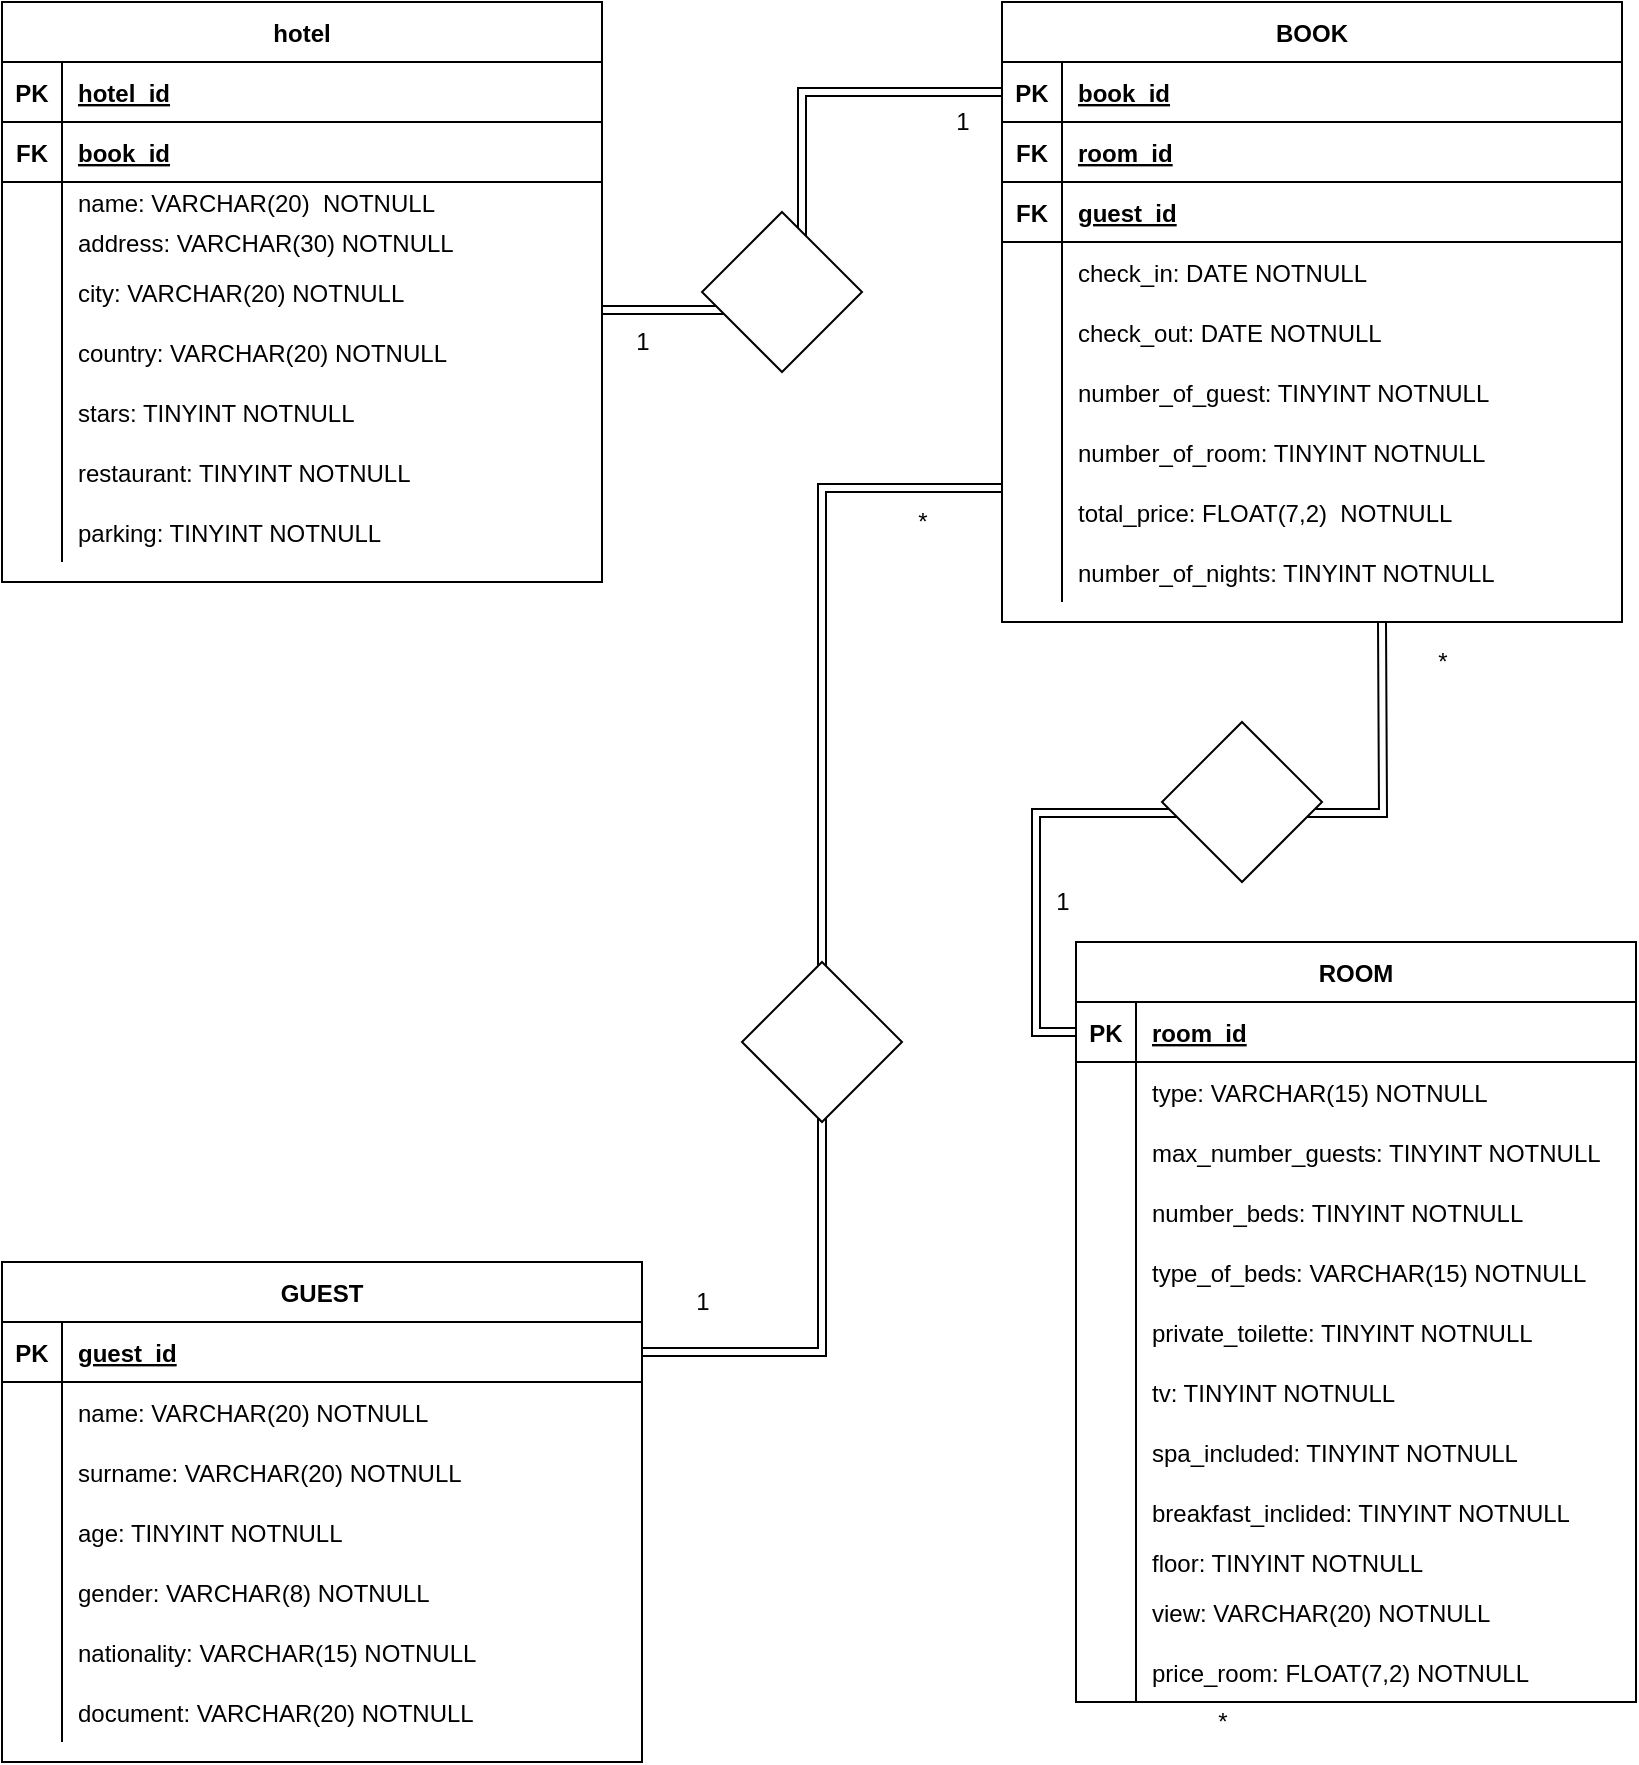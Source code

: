 <mxfile version="13.7.9" type="device"><diagram id="77kYPf1-dh3vHaGzt3vA" name="Page-1"><mxGraphModel dx="1422" dy="762" grid="1" gridSize="10" guides="1" tooltips="1" connect="1" arrows="1" fold="1" page="1" pageScale="1" pageWidth="827" pageHeight="1169" math="0" shadow="0"><root><mxCell id="0"/><mxCell id="1" parent="0"/><mxCell id="IR0iTB-kBjnXavkZwvje-1" value="hotel" style="shape=table;startSize=30;container=1;collapsible=1;childLayout=tableLayout;fixedRows=1;rowLines=0;fontStyle=1;align=center;resizeLast=1;" vertex="1" parent="1"><mxGeometry x="10" y="10" width="300" height="290" as="geometry"/></mxCell><mxCell id="IR0iTB-kBjnXavkZwvje-2" value="" style="shape=partialRectangle;collapsible=0;dropTarget=0;pointerEvents=0;fillColor=none;top=0;left=0;bottom=1;right=0;points=[[0,0.5],[1,0.5]];portConstraint=eastwest;" vertex="1" parent="IR0iTB-kBjnXavkZwvje-1"><mxGeometry y="30" width="300" height="30" as="geometry"/></mxCell><mxCell id="IR0iTB-kBjnXavkZwvje-3" value="PK" style="shape=partialRectangle;connectable=0;fillColor=none;top=0;left=0;bottom=0;right=0;fontStyle=1;overflow=hidden;" vertex="1" parent="IR0iTB-kBjnXavkZwvje-2"><mxGeometry width="30" height="30" as="geometry"/></mxCell><mxCell id="IR0iTB-kBjnXavkZwvje-4" value="hotel_id" style="shape=partialRectangle;connectable=0;fillColor=none;top=0;left=0;bottom=0;right=0;align=left;spacingLeft=6;fontStyle=5;overflow=hidden;" vertex="1" parent="IR0iTB-kBjnXavkZwvje-2"><mxGeometry x="30" width="270" height="30" as="geometry"/></mxCell><mxCell id="IR0iTB-kBjnXavkZwvje-197" value="" style="shape=partialRectangle;collapsible=0;dropTarget=0;pointerEvents=0;fillColor=none;top=0;left=0;bottom=1;right=0;points=[[0,0.5],[1,0.5]];portConstraint=eastwest;" vertex="1" parent="IR0iTB-kBjnXavkZwvje-1"><mxGeometry y="60" width="300" height="30" as="geometry"/></mxCell><mxCell id="IR0iTB-kBjnXavkZwvje-198" value="FK" style="shape=partialRectangle;connectable=0;fillColor=none;top=0;left=0;bottom=0;right=0;fontStyle=1;overflow=hidden;" vertex="1" parent="IR0iTB-kBjnXavkZwvje-197"><mxGeometry width="30" height="30" as="geometry"/></mxCell><mxCell id="IR0iTB-kBjnXavkZwvje-199" value="book_id" style="shape=partialRectangle;connectable=0;fillColor=none;top=0;left=0;bottom=0;right=0;align=left;spacingLeft=6;fontStyle=5;overflow=hidden;" vertex="1" parent="IR0iTB-kBjnXavkZwvje-197"><mxGeometry x="30" width="270" height="30" as="geometry"/></mxCell><mxCell id="IR0iTB-kBjnXavkZwvje-5" value="" style="shape=partialRectangle;collapsible=0;dropTarget=0;pointerEvents=0;fillColor=none;top=0;left=0;bottom=0;right=0;points=[[0,0.5],[1,0.5]];portConstraint=eastwest;" vertex="1" parent="IR0iTB-kBjnXavkZwvje-1"><mxGeometry y="90" width="300" height="20" as="geometry"/></mxCell><mxCell id="IR0iTB-kBjnXavkZwvje-6" value="" style="shape=partialRectangle;connectable=0;fillColor=none;top=0;left=0;bottom=0;right=0;editable=1;overflow=hidden;" vertex="1" parent="IR0iTB-kBjnXavkZwvje-5"><mxGeometry width="30" height="20" as="geometry"/></mxCell><mxCell id="IR0iTB-kBjnXavkZwvje-7" value="name: VARCHAR(20)  NOTNULL" style="shape=partialRectangle;connectable=0;fillColor=none;top=0;left=0;bottom=0;right=0;align=left;spacingLeft=6;overflow=hidden;" vertex="1" parent="IR0iTB-kBjnXavkZwvje-5"><mxGeometry x="30" width="270" height="20" as="geometry"/></mxCell><mxCell id="IR0iTB-kBjnXavkZwvje-8" value="" style="shape=partialRectangle;collapsible=0;dropTarget=0;pointerEvents=0;fillColor=none;top=0;left=0;bottom=0;right=0;points=[[0,0.5],[1,0.5]];portConstraint=eastwest;" vertex="1" parent="IR0iTB-kBjnXavkZwvje-1"><mxGeometry y="110" width="300" height="20" as="geometry"/></mxCell><mxCell id="IR0iTB-kBjnXavkZwvje-9" value="" style="shape=partialRectangle;connectable=0;fillColor=none;top=0;left=0;bottom=0;right=0;editable=1;overflow=hidden;" vertex="1" parent="IR0iTB-kBjnXavkZwvje-8"><mxGeometry width="30" height="20" as="geometry"/></mxCell><mxCell id="IR0iTB-kBjnXavkZwvje-10" value="address: VARCHAR(30) NOTNULL" style="shape=partialRectangle;connectable=0;fillColor=none;top=0;left=0;bottom=0;right=0;align=left;spacingLeft=6;overflow=hidden;" vertex="1" parent="IR0iTB-kBjnXavkZwvje-8"><mxGeometry x="30" width="270" height="20" as="geometry"/></mxCell><mxCell id="IR0iTB-kBjnXavkZwvje-11" value="" style="shape=partialRectangle;collapsible=0;dropTarget=0;pointerEvents=0;fillColor=none;top=0;left=0;bottom=0;right=0;points=[[0,0.5],[1,0.5]];portConstraint=eastwest;" vertex="1" parent="IR0iTB-kBjnXavkZwvje-1"><mxGeometry y="130" width="300" height="30" as="geometry"/></mxCell><mxCell id="IR0iTB-kBjnXavkZwvje-12" value="" style="shape=partialRectangle;connectable=0;fillColor=none;top=0;left=0;bottom=0;right=0;editable=1;overflow=hidden;" vertex="1" parent="IR0iTB-kBjnXavkZwvje-11"><mxGeometry width="30" height="30" as="geometry"/></mxCell><mxCell id="IR0iTB-kBjnXavkZwvje-13" value="city: VARCHAR(20) NOTNULL" style="shape=partialRectangle;connectable=0;fillColor=none;top=0;left=0;bottom=0;right=0;align=left;spacingLeft=6;overflow=hidden;" vertex="1" parent="IR0iTB-kBjnXavkZwvje-11"><mxGeometry x="30" width="270" height="30" as="geometry"/></mxCell><mxCell id="IR0iTB-kBjnXavkZwvje-14" value="" style="shape=partialRectangle;collapsible=0;dropTarget=0;pointerEvents=0;fillColor=none;top=0;left=0;bottom=0;right=0;points=[[0,0.5],[1,0.5]];portConstraint=eastwest;" vertex="1" parent="IR0iTB-kBjnXavkZwvje-1"><mxGeometry y="160" width="300" height="30" as="geometry"/></mxCell><mxCell id="IR0iTB-kBjnXavkZwvje-15" value="" style="shape=partialRectangle;connectable=0;fillColor=none;top=0;left=0;bottom=0;right=0;editable=1;overflow=hidden;" vertex="1" parent="IR0iTB-kBjnXavkZwvje-14"><mxGeometry width="30" height="30" as="geometry"/></mxCell><mxCell id="IR0iTB-kBjnXavkZwvje-16" value="country: VARCHAR(20) NOTNULL" style="shape=partialRectangle;connectable=0;fillColor=none;top=0;left=0;bottom=0;right=0;align=left;spacingLeft=6;overflow=hidden;" vertex="1" parent="IR0iTB-kBjnXavkZwvje-14"><mxGeometry x="30" width="270" height="30" as="geometry"/></mxCell><mxCell id="IR0iTB-kBjnXavkZwvje-20" value="" style="shape=partialRectangle;collapsible=0;dropTarget=0;pointerEvents=0;fillColor=none;top=0;left=0;bottom=0;right=0;points=[[0,0.5],[1,0.5]];portConstraint=eastwest;" vertex="1" parent="IR0iTB-kBjnXavkZwvje-1"><mxGeometry y="190" width="300" height="30" as="geometry"/></mxCell><mxCell id="IR0iTB-kBjnXavkZwvje-21" value="" style="shape=partialRectangle;connectable=0;fillColor=none;top=0;left=0;bottom=0;right=0;editable=1;overflow=hidden;" vertex="1" parent="IR0iTB-kBjnXavkZwvje-20"><mxGeometry width="30" height="30" as="geometry"/></mxCell><mxCell id="IR0iTB-kBjnXavkZwvje-22" value="stars: TINYINT NOTNULL" style="shape=partialRectangle;connectable=0;fillColor=none;top=0;left=0;bottom=0;right=0;align=left;spacingLeft=6;overflow=hidden;" vertex="1" parent="IR0iTB-kBjnXavkZwvje-20"><mxGeometry x="30" width="270" height="30" as="geometry"/></mxCell><mxCell id="IR0iTB-kBjnXavkZwvje-101" value="" style="shape=partialRectangle;collapsible=0;dropTarget=0;pointerEvents=0;fillColor=none;top=0;left=0;bottom=0;right=0;points=[[0,0.5],[1,0.5]];portConstraint=eastwest;" vertex="1" parent="IR0iTB-kBjnXavkZwvje-1"><mxGeometry y="220" width="300" height="30" as="geometry"/></mxCell><mxCell id="IR0iTB-kBjnXavkZwvje-102" value="" style="shape=partialRectangle;connectable=0;fillColor=none;top=0;left=0;bottom=0;right=0;editable=1;overflow=hidden;" vertex="1" parent="IR0iTB-kBjnXavkZwvje-101"><mxGeometry width="30" height="30" as="geometry"/></mxCell><mxCell id="IR0iTB-kBjnXavkZwvje-103" value="restaurant: TINYINT NOTNULL" style="shape=partialRectangle;connectable=0;fillColor=none;top=0;left=0;bottom=0;right=0;align=left;spacingLeft=6;overflow=hidden;" vertex="1" parent="IR0iTB-kBjnXavkZwvje-101"><mxGeometry x="30" width="270" height="30" as="geometry"/></mxCell><mxCell id="IR0iTB-kBjnXavkZwvje-104" value="" style="shape=partialRectangle;collapsible=0;dropTarget=0;pointerEvents=0;fillColor=none;top=0;left=0;bottom=0;right=0;points=[[0,0.5],[1,0.5]];portConstraint=eastwest;" vertex="1" parent="IR0iTB-kBjnXavkZwvje-1"><mxGeometry y="250" width="300" height="30" as="geometry"/></mxCell><mxCell id="IR0iTB-kBjnXavkZwvje-105" value="" style="shape=partialRectangle;connectable=0;fillColor=none;top=0;left=0;bottom=0;right=0;editable=1;overflow=hidden;" vertex="1" parent="IR0iTB-kBjnXavkZwvje-104"><mxGeometry width="30" height="30" as="geometry"/></mxCell><mxCell id="IR0iTB-kBjnXavkZwvje-106" value="parking: TINYINT NOTNULL" style="shape=partialRectangle;connectable=0;fillColor=none;top=0;left=0;bottom=0;right=0;align=left;spacingLeft=6;overflow=hidden;" vertex="1" parent="IR0iTB-kBjnXavkZwvje-104"><mxGeometry x="30" width="270" height="30" as="geometry"/></mxCell><mxCell id="IR0iTB-kBjnXavkZwvje-23" value="BOOK" style="shape=table;startSize=30;container=1;collapsible=1;childLayout=tableLayout;fixedRows=1;rowLines=0;fontStyle=1;align=center;resizeLast=1;" vertex="1" parent="1"><mxGeometry x="510" y="10" width="310" height="310" as="geometry"/></mxCell><mxCell id="IR0iTB-kBjnXavkZwvje-24" value="" style="shape=partialRectangle;collapsible=0;dropTarget=0;pointerEvents=0;fillColor=none;top=0;left=0;bottom=1;right=0;points=[[0,0.5],[1,0.5]];portConstraint=eastwest;" vertex="1" parent="IR0iTB-kBjnXavkZwvje-23"><mxGeometry y="30" width="310" height="30" as="geometry"/></mxCell><mxCell id="IR0iTB-kBjnXavkZwvje-25" value="PK" style="shape=partialRectangle;connectable=0;fillColor=none;top=0;left=0;bottom=0;right=0;fontStyle=1;overflow=hidden;" vertex="1" parent="IR0iTB-kBjnXavkZwvje-24"><mxGeometry width="30" height="30" as="geometry"/></mxCell><mxCell id="IR0iTB-kBjnXavkZwvje-26" value="book_id" style="shape=partialRectangle;connectable=0;fillColor=none;top=0;left=0;bottom=0;right=0;align=left;spacingLeft=6;fontStyle=5;overflow=hidden;" vertex="1" parent="IR0iTB-kBjnXavkZwvje-24"><mxGeometry x="30" width="280" height="30" as="geometry"/></mxCell><mxCell id="IR0iTB-kBjnXavkZwvje-206" value="" style="shape=partialRectangle;collapsible=0;dropTarget=0;pointerEvents=0;fillColor=none;top=0;left=0;bottom=1;right=0;points=[[0,0.5],[1,0.5]];portConstraint=eastwest;" vertex="1" parent="IR0iTB-kBjnXavkZwvje-23"><mxGeometry y="60" width="310" height="30" as="geometry"/></mxCell><mxCell id="IR0iTB-kBjnXavkZwvje-207" value="FK" style="shape=partialRectangle;connectable=0;fillColor=none;top=0;left=0;bottom=0;right=0;fontStyle=1;overflow=hidden;" vertex="1" parent="IR0iTB-kBjnXavkZwvje-206"><mxGeometry width="30" height="30" as="geometry"/></mxCell><mxCell id="IR0iTB-kBjnXavkZwvje-208" value="room_id" style="shape=partialRectangle;connectable=0;fillColor=none;top=0;left=0;bottom=0;right=0;align=left;spacingLeft=6;fontStyle=5;overflow=hidden;" vertex="1" parent="IR0iTB-kBjnXavkZwvje-206"><mxGeometry x="30" width="280" height="30" as="geometry"/></mxCell><mxCell id="IR0iTB-kBjnXavkZwvje-215" value="" style="shape=partialRectangle;collapsible=0;dropTarget=0;pointerEvents=0;fillColor=none;top=0;left=0;bottom=1;right=0;points=[[0,0.5],[1,0.5]];portConstraint=eastwest;" vertex="1" parent="IR0iTB-kBjnXavkZwvje-23"><mxGeometry y="90" width="310" height="30" as="geometry"/></mxCell><mxCell id="IR0iTB-kBjnXavkZwvje-216" value="FK" style="shape=partialRectangle;connectable=0;fillColor=none;top=0;left=0;bottom=0;right=0;fontStyle=1;overflow=hidden;" vertex="1" parent="IR0iTB-kBjnXavkZwvje-215"><mxGeometry width="30" height="30" as="geometry"/></mxCell><mxCell id="IR0iTB-kBjnXavkZwvje-217" value="guest_id" style="shape=partialRectangle;connectable=0;fillColor=none;top=0;left=0;bottom=0;right=0;align=left;spacingLeft=6;fontStyle=5;overflow=hidden;" vertex="1" parent="IR0iTB-kBjnXavkZwvje-215"><mxGeometry x="30" width="280" height="30" as="geometry"/></mxCell><mxCell id="IR0iTB-kBjnXavkZwvje-27" value="" style="shape=partialRectangle;collapsible=0;dropTarget=0;pointerEvents=0;fillColor=none;top=0;left=0;bottom=0;right=0;points=[[0,0.5],[1,0.5]];portConstraint=eastwest;" vertex="1" parent="IR0iTB-kBjnXavkZwvje-23"><mxGeometry y="120" width="310" height="30" as="geometry"/></mxCell><mxCell id="IR0iTB-kBjnXavkZwvje-28" value="" style="shape=partialRectangle;connectable=0;fillColor=none;top=0;left=0;bottom=0;right=0;editable=1;overflow=hidden;" vertex="1" parent="IR0iTB-kBjnXavkZwvje-27"><mxGeometry width="30" height="30" as="geometry"/></mxCell><mxCell id="IR0iTB-kBjnXavkZwvje-29" value="check_in: DATE NOTNULL" style="shape=partialRectangle;connectable=0;fillColor=none;top=0;left=0;bottom=0;right=0;align=left;spacingLeft=6;overflow=hidden;" vertex="1" parent="IR0iTB-kBjnXavkZwvje-27"><mxGeometry x="30" width="280" height="30" as="geometry"/></mxCell><mxCell id="IR0iTB-kBjnXavkZwvje-30" value="" style="shape=partialRectangle;collapsible=0;dropTarget=0;pointerEvents=0;fillColor=none;top=0;left=0;bottom=0;right=0;points=[[0,0.5],[1,0.5]];portConstraint=eastwest;" vertex="1" parent="IR0iTB-kBjnXavkZwvje-23"><mxGeometry y="150" width="310" height="30" as="geometry"/></mxCell><mxCell id="IR0iTB-kBjnXavkZwvje-31" value="" style="shape=partialRectangle;connectable=0;fillColor=none;top=0;left=0;bottom=0;right=0;editable=1;overflow=hidden;" vertex="1" parent="IR0iTB-kBjnXavkZwvje-30"><mxGeometry width="30" height="30" as="geometry"/></mxCell><mxCell id="IR0iTB-kBjnXavkZwvje-32" value="check_out: DATE NOTNULL" style="shape=partialRectangle;connectable=0;fillColor=none;top=0;left=0;bottom=0;right=0;align=left;spacingLeft=6;overflow=hidden;" vertex="1" parent="IR0iTB-kBjnXavkZwvje-30"><mxGeometry x="30" width="280" height="30" as="geometry"/></mxCell><mxCell id="IR0iTB-kBjnXavkZwvje-33" value="" style="shape=partialRectangle;collapsible=0;dropTarget=0;pointerEvents=0;fillColor=none;top=0;left=0;bottom=0;right=0;points=[[0,0.5],[1,0.5]];portConstraint=eastwest;" vertex="1" parent="IR0iTB-kBjnXavkZwvje-23"><mxGeometry y="180" width="310" height="30" as="geometry"/></mxCell><mxCell id="IR0iTB-kBjnXavkZwvje-34" value="" style="shape=partialRectangle;connectable=0;fillColor=none;top=0;left=0;bottom=0;right=0;editable=1;overflow=hidden;" vertex="1" parent="IR0iTB-kBjnXavkZwvje-33"><mxGeometry width="30" height="30" as="geometry"/></mxCell><mxCell id="IR0iTB-kBjnXavkZwvje-35" value="number_of_guest: TINYINT NOTNULL" style="shape=partialRectangle;connectable=0;fillColor=none;top=0;left=0;bottom=0;right=0;align=left;spacingLeft=6;overflow=hidden;" vertex="1" parent="IR0iTB-kBjnXavkZwvje-33"><mxGeometry x="30" width="280" height="30" as="geometry"/></mxCell><mxCell id="IR0iTB-kBjnXavkZwvje-58" value="" style="shape=partialRectangle;collapsible=0;dropTarget=0;pointerEvents=0;fillColor=none;top=0;left=0;bottom=0;right=0;points=[[0,0.5],[1,0.5]];portConstraint=eastwest;" vertex="1" parent="IR0iTB-kBjnXavkZwvje-23"><mxGeometry y="210" width="310" height="30" as="geometry"/></mxCell><mxCell id="IR0iTB-kBjnXavkZwvje-59" value="" style="shape=partialRectangle;connectable=0;fillColor=none;top=0;left=0;bottom=0;right=0;editable=1;overflow=hidden;" vertex="1" parent="IR0iTB-kBjnXavkZwvje-58"><mxGeometry width="30" height="30" as="geometry"/></mxCell><mxCell id="IR0iTB-kBjnXavkZwvje-60" value="number_of_room: TINYINT NOTNULL" style="shape=partialRectangle;connectable=0;fillColor=none;top=0;left=0;bottom=0;right=0;align=left;spacingLeft=6;overflow=hidden;" vertex="1" parent="IR0iTB-kBjnXavkZwvje-58"><mxGeometry x="30" width="280" height="30" as="geometry"/></mxCell><mxCell id="IR0iTB-kBjnXavkZwvje-61" value="" style="shape=partialRectangle;collapsible=0;dropTarget=0;pointerEvents=0;fillColor=none;top=0;left=0;bottom=0;right=0;points=[[0,0.5],[1,0.5]];portConstraint=eastwest;" vertex="1" parent="IR0iTB-kBjnXavkZwvje-23"><mxGeometry y="240" width="310" height="30" as="geometry"/></mxCell><mxCell id="IR0iTB-kBjnXavkZwvje-62" value="" style="shape=partialRectangle;connectable=0;fillColor=none;top=0;left=0;bottom=0;right=0;editable=1;overflow=hidden;" vertex="1" parent="IR0iTB-kBjnXavkZwvje-61"><mxGeometry width="30" height="30" as="geometry"/></mxCell><mxCell id="IR0iTB-kBjnXavkZwvje-63" value="total_price: FLOAT(7,2)  NOTNULL" style="shape=partialRectangle;connectable=0;fillColor=none;top=0;left=0;bottom=0;right=0;align=left;spacingLeft=6;overflow=hidden;" vertex="1" parent="IR0iTB-kBjnXavkZwvje-61"><mxGeometry x="30" width="280" height="30" as="geometry"/></mxCell><mxCell id="IR0iTB-kBjnXavkZwvje-64" value="" style="shape=partialRectangle;collapsible=0;dropTarget=0;pointerEvents=0;fillColor=none;top=0;left=0;bottom=0;right=0;points=[[0,0.5],[1,0.5]];portConstraint=eastwest;" vertex="1" parent="IR0iTB-kBjnXavkZwvje-23"><mxGeometry y="270" width="310" height="30" as="geometry"/></mxCell><mxCell id="IR0iTB-kBjnXavkZwvje-65" value="" style="shape=partialRectangle;connectable=0;fillColor=none;top=0;left=0;bottom=0;right=0;editable=1;overflow=hidden;" vertex="1" parent="IR0iTB-kBjnXavkZwvje-64"><mxGeometry width="30" height="30" as="geometry"/></mxCell><mxCell id="IR0iTB-kBjnXavkZwvje-66" value="number_of_nights: TINYINT NOTNULL" style="shape=partialRectangle;connectable=0;fillColor=none;top=0;left=0;bottom=0;right=0;align=left;spacingLeft=6;overflow=hidden;" vertex="1" parent="IR0iTB-kBjnXavkZwvje-64"><mxGeometry x="30" width="280" height="30" as="geometry"/></mxCell><mxCell id="IR0iTB-kBjnXavkZwvje-214" value="*" style="text;html=1;align=center;verticalAlign=middle;resizable=0;points=[];autosize=1;" vertex="1" parent="1"><mxGeometry x="610" y="860" width="20" height="20" as="geometry"/></mxCell><mxCell id="IR0iTB-kBjnXavkZwvje-67" value="ROOM" style="shape=table;startSize=30;container=1;collapsible=1;childLayout=tableLayout;fixedRows=1;rowLines=0;fontStyle=1;align=center;resizeLast=1;" vertex="1" parent="1"><mxGeometry x="547" y="480" width="280" height="380" as="geometry"/></mxCell><mxCell id="IR0iTB-kBjnXavkZwvje-68" value="" style="shape=partialRectangle;collapsible=0;dropTarget=0;pointerEvents=0;fillColor=none;top=0;left=0;bottom=1;right=0;points=[[0,0.5],[1,0.5]];portConstraint=eastwest;" vertex="1" parent="IR0iTB-kBjnXavkZwvje-67"><mxGeometry y="30" width="280" height="30" as="geometry"/></mxCell><mxCell id="IR0iTB-kBjnXavkZwvje-69" value="PK" style="shape=partialRectangle;connectable=0;fillColor=none;top=0;left=0;bottom=0;right=0;fontStyle=1;overflow=hidden;" vertex="1" parent="IR0iTB-kBjnXavkZwvje-68"><mxGeometry width="30" height="30" as="geometry"/></mxCell><mxCell id="IR0iTB-kBjnXavkZwvje-70" value="room_id" style="shape=partialRectangle;connectable=0;fillColor=none;top=0;left=0;bottom=0;right=0;align=left;spacingLeft=6;fontStyle=5;overflow=hidden;" vertex="1" parent="IR0iTB-kBjnXavkZwvje-68"><mxGeometry x="30" width="250" height="30" as="geometry"/></mxCell><mxCell id="IR0iTB-kBjnXavkZwvje-71" value="" style="shape=partialRectangle;collapsible=0;dropTarget=0;pointerEvents=0;fillColor=none;top=0;left=0;bottom=0;right=0;points=[[0,0.5],[1,0.5]];portConstraint=eastwest;" vertex="1" parent="IR0iTB-kBjnXavkZwvje-67"><mxGeometry y="60" width="280" height="30" as="geometry"/></mxCell><mxCell id="IR0iTB-kBjnXavkZwvje-72" value="" style="shape=partialRectangle;connectable=0;fillColor=none;top=0;left=0;bottom=0;right=0;editable=1;overflow=hidden;" vertex="1" parent="IR0iTB-kBjnXavkZwvje-71"><mxGeometry width="30" height="30" as="geometry"/></mxCell><mxCell id="IR0iTB-kBjnXavkZwvje-73" value="type: VARCHAR(15) NOTNULL" style="shape=partialRectangle;connectable=0;fillColor=none;top=0;left=0;bottom=0;right=0;align=left;spacingLeft=6;overflow=hidden;" vertex="1" parent="IR0iTB-kBjnXavkZwvje-71"><mxGeometry x="30" width="250" height="30" as="geometry"/></mxCell><mxCell id="IR0iTB-kBjnXavkZwvje-74" value="" style="shape=partialRectangle;collapsible=0;dropTarget=0;pointerEvents=0;fillColor=none;top=0;left=0;bottom=0;right=0;points=[[0,0.5],[1,0.5]];portConstraint=eastwest;" vertex="1" parent="IR0iTB-kBjnXavkZwvje-67"><mxGeometry y="90" width="280" height="30" as="geometry"/></mxCell><mxCell id="IR0iTB-kBjnXavkZwvje-75" value="" style="shape=partialRectangle;connectable=0;fillColor=none;top=0;left=0;bottom=0;right=0;editable=1;overflow=hidden;" vertex="1" parent="IR0iTB-kBjnXavkZwvje-74"><mxGeometry width="30" height="30" as="geometry"/></mxCell><mxCell id="IR0iTB-kBjnXavkZwvje-76" value="max_number_guests: TINYINT NOTNULL" style="shape=partialRectangle;connectable=0;fillColor=none;top=0;left=0;bottom=0;right=0;align=left;spacingLeft=6;overflow=hidden;" vertex="1" parent="IR0iTB-kBjnXavkZwvje-74"><mxGeometry x="30" width="250" height="30" as="geometry"/></mxCell><mxCell id="IR0iTB-kBjnXavkZwvje-77" value="" style="shape=partialRectangle;collapsible=0;dropTarget=0;pointerEvents=0;fillColor=none;top=0;left=0;bottom=0;right=0;points=[[0,0.5],[1,0.5]];portConstraint=eastwest;" vertex="1" parent="IR0iTB-kBjnXavkZwvje-67"><mxGeometry y="120" width="280" height="30" as="geometry"/></mxCell><mxCell id="IR0iTB-kBjnXavkZwvje-78" value="" style="shape=partialRectangle;connectable=0;fillColor=none;top=0;left=0;bottom=0;right=0;editable=1;overflow=hidden;" vertex="1" parent="IR0iTB-kBjnXavkZwvje-77"><mxGeometry width="30" height="30" as="geometry"/></mxCell><mxCell id="IR0iTB-kBjnXavkZwvje-79" value="number_beds: TINYINT NOTNULL" style="shape=partialRectangle;connectable=0;fillColor=none;top=0;left=0;bottom=0;right=0;align=left;spacingLeft=6;overflow=hidden;" vertex="1" parent="IR0iTB-kBjnXavkZwvje-77"><mxGeometry x="30" width="250" height="30" as="geometry"/></mxCell><mxCell id="IR0iTB-kBjnXavkZwvje-80" value="" style="shape=partialRectangle;collapsible=0;dropTarget=0;pointerEvents=0;fillColor=none;top=0;left=0;bottom=0;right=0;points=[[0,0.5],[1,0.5]];portConstraint=eastwest;" vertex="1" parent="IR0iTB-kBjnXavkZwvje-67"><mxGeometry y="150" width="280" height="30" as="geometry"/></mxCell><mxCell id="IR0iTB-kBjnXavkZwvje-81" value="" style="shape=partialRectangle;connectable=0;fillColor=none;top=0;left=0;bottom=0;right=0;editable=1;overflow=hidden;" vertex="1" parent="IR0iTB-kBjnXavkZwvje-80"><mxGeometry width="30" height="30" as="geometry"/></mxCell><mxCell id="IR0iTB-kBjnXavkZwvje-82" value="type_of_beds: VARCHAR(15) NOTNULL" style="shape=partialRectangle;connectable=0;fillColor=none;top=0;left=0;bottom=0;right=0;align=left;spacingLeft=6;overflow=hidden;" vertex="1" parent="IR0iTB-kBjnXavkZwvje-80"><mxGeometry x="30" width="250" height="30" as="geometry"/></mxCell><mxCell id="IR0iTB-kBjnXavkZwvje-83" value="" style="shape=partialRectangle;collapsible=0;dropTarget=0;pointerEvents=0;fillColor=none;top=0;left=0;bottom=0;right=0;points=[[0,0.5],[1,0.5]];portConstraint=eastwest;" vertex="1" parent="IR0iTB-kBjnXavkZwvje-67"><mxGeometry y="180" width="280" height="30" as="geometry"/></mxCell><mxCell id="IR0iTB-kBjnXavkZwvje-84" value="" style="shape=partialRectangle;connectable=0;fillColor=none;top=0;left=0;bottom=0;right=0;editable=1;overflow=hidden;" vertex="1" parent="IR0iTB-kBjnXavkZwvje-83"><mxGeometry width="30" height="30" as="geometry"/></mxCell><mxCell id="IR0iTB-kBjnXavkZwvje-85" value="private_toilette: TINYINT NOTNULL" style="shape=partialRectangle;connectable=0;fillColor=none;top=0;left=0;bottom=0;right=0;align=left;spacingLeft=6;overflow=hidden;" vertex="1" parent="IR0iTB-kBjnXavkZwvje-83"><mxGeometry x="30" width="250" height="30" as="geometry"/></mxCell><mxCell id="IR0iTB-kBjnXavkZwvje-86" value="" style="shape=partialRectangle;collapsible=0;dropTarget=0;pointerEvents=0;fillColor=none;top=0;left=0;bottom=0;right=0;points=[[0,0.5],[1,0.5]];portConstraint=eastwest;" vertex="1" parent="IR0iTB-kBjnXavkZwvje-67"><mxGeometry y="210" width="280" height="30" as="geometry"/></mxCell><mxCell id="IR0iTB-kBjnXavkZwvje-87" value="" style="shape=partialRectangle;connectable=0;fillColor=none;top=0;left=0;bottom=0;right=0;editable=1;overflow=hidden;" vertex="1" parent="IR0iTB-kBjnXavkZwvje-86"><mxGeometry width="30" height="30" as="geometry"/></mxCell><mxCell id="IR0iTB-kBjnXavkZwvje-88" value="tv: TINYINT NOTNULL" style="shape=partialRectangle;connectable=0;fillColor=none;top=0;left=0;bottom=0;right=0;align=left;spacingLeft=6;overflow=hidden;" vertex="1" parent="IR0iTB-kBjnXavkZwvje-86"><mxGeometry x="30" width="250" height="30" as="geometry"/></mxCell><mxCell id="IR0iTB-kBjnXavkZwvje-89" value="" style="shape=partialRectangle;collapsible=0;dropTarget=0;pointerEvents=0;fillColor=none;top=0;left=0;bottom=0;right=0;points=[[0,0.5],[1,0.5]];portConstraint=eastwest;" vertex="1" parent="IR0iTB-kBjnXavkZwvje-67"><mxGeometry y="240" width="280" height="30" as="geometry"/></mxCell><mxCell id="IR0iTB-kBjnXavkZwvje-90" value="" style="shape=partialRectangle;connectable=0;fillColor=none;top=0;left=0;bottom=0;right=0;editable=1;overflow=hidden;" vertex="1" parent="IR0iTB-kBjnXavkZwvje-89"><mxGeometry width="30" height="30" as="geometry"/></mxCell><mxCell id="IR0iTB-kBjnXavkZwvje-91" value="spa_included: TINYINT NOTNULL" style="shape=partialRectangle;connectable=0;fillColor=none;top=0;left=0;bottom=0;right=0;align=left;spacingLeft=6;overflow=hidden;" vertex="1" parent="IR0iTB-kBjnXavkZwvje-89"><mxGeometry x="30" width="250" height="30" as="geometry"/></mxCell><mxCell id="IR0iTB-kBjnXavkZwvje-92" value="" style="shape=partialRectangle;collapsible=0;dropTarget=0;pointerEvents=0;fillColor=none;top=0;left=0;bottom=0;right=0;points=[[0,0.5],[1,0.5]];portConstraint=eastwest;" vertex="1" parent="IR0iTB-kBjnXavkZwvje-67"><mxGeometry y="270" width="280" height="30" as="geometry"/></mxCell><mxCell id="IR0iTB-kBjnXavkZwvje-93" value="" style="shape=partialRectangle;connectable=0;fillColor=none;top=0;left=0;bottom=0;right=0;editable=1;overflow=hidden;" vertex="1" parent="IR0iTB-kBjnXavkZwvje-92"><mxGeometry width="30" height="30" as="geometry"/></mxCell><mxCell id="IR0iTB-kBjnXavkZwvje-94" value="breakfast_inclided: TINYINT NOTNULL" style="shape=partialRectangle;connectable=0;fillColor=none;top=0;left=0;bottom=0;right=0;align=left;spacingLeft=6;overflow=hidden;" vertex="1" parent="IR0iTB-kBjnXavkZwvje-92"><mxGeometry x="30" width="250" height="30" as="geometry"/></mxCell><mxCell id="IR0iTB-kBjnXavkZwvje-95" value="" style="shape=partialRectangle;collapsible=0;dropTarget=0;pointerEvents=0;fillColor=none;top=0;left=0;bottom=0;right=0;points=[[0,0.5],[1,0.5]];portConstraint=eastwest;" vertex="1" parent="IR0iTB-kBjnXavkZwvje-67"><mxGeometry y="300" width="280" height="20" as="geometry"/></mxCell><mxCell id="IR0iTB-kBjnXavkZwvje-96" value="" style="shape=partialRectangle;connectable=0;fillColor=none;top=0;left=0;bottom=0;right=0;editable=1;overflow=hidden;" vertex="1" parent="IR0iTB-kBjnXavkZwvje-95"><mxGeometry width="30" height="20" as="geometry"/></mxCell><mxCell id="IR0iTB-kBjnXavkZwvje-97" value="floor: TINYINT NOTNULL" style="shape=partialRectangle;connectable=0;fillColor=none;top=0;left=0;bottom=0;right=0;align=left;spacingLeft=6;overflow=hidden;" vertex="1" parent="IR0iTB-kBjnXavkZwvje-95"><mxGeometry x="30" width="250" height="20" as="geometry"/></mxCell><mxCell id="IR0iTB-kBjnXavkZwvje-98" value="" style="shape=partialRectangle;collapsible=0;dropTarget=0;pointerEvents=0;fillColor=none;top=0;left=0;bottom=0;right=0;points=[[0,0.5],[1,0.5]];portConstraint=eastwest;" vertex="1" parent="IR0iTB-kBjnXavkZwvje-67"><mxGeometry y="320" width="280" height="30" as="geometry"/></mxCell><mxCell id="IR0iTB-kBjnXavkZwvje-99" value="" style="shape=partialRectangle;connectable=0;fillColor=none;top=0;left=0;bottom=0;right=0;editable=1;overflow=hidden;" vertex="1" parent="IR0iTB-kBjnXavkZwvje-98"><mxGeometry width="30" height="30" as="geometry"/></mxCell><mxCell id="IR0iTB-kBjnXavkZwvje-100" value="view: VARCHAR(20) NOTNULL" style="shape=partialRectangle;connectable=0;fillColor=none;top=0;left=0;bottom=0;right=0;align=left;spacingLeft=6;overflow=hidden;" vertex="1" parent="IR0iTB-kBjnXavkZwvje-98"><mxGeometry x="30" width="250" height="30" as="geometry"/></mxCell><mxCell id="IR0iTB-kBjnXavkZwvje-247" value="" style="shape=partialRectangle;collapsible=0;dropTarget=0;pointerEvents=0;fillColor=none;top=0;left=0;bottom=0;right=0;points=[[0,0.5],[1,0.5]];portConstraint=eastwest;" vertex="1" parent="IR0iTB-kBjnXavkZwvje-67"><mxGeometry y="350" width="280" height="30" as="geometry"/></mxCell><mxCell id="IR0iTB-kBjnXavkZwvje-248" value="" style="shape=partialRectangle;connectable=0;fillColor=none;top=0;left=0;bottom=0;right=0;editable=1;overflow=hidden;" vertex="1" parent="IR0iTB-kBjnXavkZwvje-247"><mxGeometry width="30" height="30" as="geometry"/></mxCell><mxCell id="IR0iTB-kBjnXavkZwvje-249" value="price_room: FLOAT(7,2) NOTNULL" style="shape=partialRectangle;connectable=0;fillColor=none;top=0;left=0;bottom=0;right=0;align=left;spacingLeft=6;overflow=hidden;" vertex="1" parent="IR0iTB-kBjnXavkZwvje-247"><mxGeometry x="30" width="250" height="30" as="geometry"/></mxCell><mxCell id="IR0iTB-kBjnXavkZwvje-36" value="GUEST" style="shape=table;startSize=30;container=1;collapsible=1;childLayout=tableLayout;fixedRows=1;rowLines=0;fontStyle=1;align=center;resizeLast=1;" vertex="1" parent="1"><mxGeometry x="10" y="640" width="320" height="250" as="geometry"/></mxCell><mxCell id="IR0iTB-kBjnXavkZwvje-37" value="" style="shape=partialRectangle;collapsible=0;dropTarget=0;pointerEvents=0;fillColor=none;top=0;left=0;bottom=1;right=0;points=[[0,0.5],[1,0.5]];portConstraint=eastwest;" vertex="1" parent="IR0iTB-kBjnXavkZwvje-36"><mxGeometry y="30" width="320" height="30" as="geometry"/></mxCell><mxCell id="IR0iTB-kBjnXavkZwvje-38" value="PK" style="shape=partialRectangle;connectable=0;fillColor=none;top=0;left=0;bottom=0;right=0;fontStyle=1;overflow=hidden;" vertex="1" parent="IR0iTB-kBjnXavkZwvje-37"><mxGeometry width="30" height="30" as="geometry"/></mxCell><mxCell id="IR0iTB-kBjnXavkZwvje-39" value="guest_id" style="shape=partialRectangle;connectable=0;fillColor=none;top=0;left=0;bottom=0;right=0;align=left;spacingLeft=6;fontStyle=5;overflow=hidden;" vertex="1" parent="IR0iTB-kBjnXavkZwvje-37"><mxGeometry x="30" width="290" height="30" as="geometry"/></mxCell><mxCell id="IR0iTB-kBjnXavkZwvje-40" value="" style="shape=partialRectangle;collapsible=0;dropTarget=0;pointerEvents=0;fillColor=none;top=0;left=0;bottom=0;right=0;points=[[0,0.5],[1,0.5]];portConstraint=eastwest;" vertex="1" parent="IR0iTB-kBjnXavkZwvje-36"><mxGeometry y="60" width="320" height="30" as="geometry"/></mxCell><mxCell id="IR0iTB-kBjnXavkZwvje-41" value="" style="shape=partialRectangle;connectable=0;fillColor=none;top=0;left=0;bottom=0;right=0;editable=1;overflow=hidden;" vertex="1" parent="IR0iTB-kBjnXavkZwvje-40"><mxGeometry width="30" height="30" as="geometry"/></mxCell><mxCell id="IR0iTB-kBjnXavkZwvje-42" value="name: VARCHAR(20) NOTNULL" style="shape=partialRectangle;connectable=0;fillColor=none;top=0;left=0;bottom=0;right=0;align=left;spacingLeft=6;overflow=hidden;" vertex="1" parent="IR0iTB-kBjnXavkZwvje-40"><mxGeometry x="30" width="290" height="30" as="geometry"/></mxCell><mxCell id="IR0iTB-kBjnXavkZwvje-43" value="" style="shape=partialRectangle;collapsible=0;dropTarget=0;pointerEvents=0;fillColor=none;top=0;left=0;bottom=0;right=0;points=[[0,0.5],[1,0.5]];portConstraint=eastwest;" vertex="1" parent="IR0iTB-kBjnXavkZwvje-36"><mxGeometry y="90" width="320" height="30" as="geometry"/></mxCell><mxCell id="IR0iTB-kBjnXavkZwvje-44" value="" style="shape=partialRectangle;connectable=0;fillColor=none;top=0;left=0;bottom=0;right=0;editable=1;overflow=hidden;" vertex="1" parent="IR0iTB-kBjnXavkZwvje-43"><mxGeometry width="30" height="30" as="geometry"/></mxCell><mxCell id="IR0iTB-kBjnXavkZwvje-45" value="surname: VARCHAR(20) NOTNULL" style="shape=partialRectangle;connectable=0;fillColor=none;top=0;left=0;bottom=0;right=0;align=left;spacingLeft=6;overflow=hidden;" vertex="1" parent="IR0iTB-kBjnXavkZwvje-43"><mxGeometry x="30" width="290" height="30" as="geometry"/></mxCell><mxCell id="IR0iTB-kBjnXavkZwvje-46" value="" style="shape=partialRectangle;collapsible=0;dropTarget=0;pointerEvents=0;fillColor=none;top=0;left=0;bottom=0;right=0;points=[[0,0.5],[1,0.5]];portConstraint=eastwest;" vertex="1" parent="IR0iTB-kBjnXavkZwvje-36"><mxGeometry y="120" width="320" height="30" as="geometry"/></mxCell><mxCell id="IR0iTB-kBjnXavkZwvje-47" value="" style="shape=partialRectangle;connectable=0;fillColor=none;top=0;left=0;bottom=0;right=0;editable=1;overflow=hidden;" vertex="1" parent="IR0iTB-kBjnXavkZwvje-46"><mxGeometry width="30" height="30" as="geometry"/></mxCell><mxCell id="IR0iTB-kBjnXavkZwvje-48" value="age: TINYINT NOTNULL" style="shape=partialRectangle;connectable=0;fillColor=none;top=0;left=0;bottom=0;right=0;align=left;spacingLeft=6;overflow=hidden;" vertex="1" parent="IR0iTB-kBjnXavkZwvje-46"><mxGeometry x="30" width="290" height="30" as="geometry"/></mxCell><mxCell id="IR0iTB-kBjnXavkZwvje-49" value="" style="shape=partialRectangle;collapsible=0;dropTarget=0;pointerEvents=0;fillColor=none;top=0;left=0;bottom=0;right=0;points=[[0,0.5],[1,0.5]];portConstraint=eastwest;" vertex="1" parent="IR0iTB-kBjnXavkZwvje-36"><mxGeometry y="150" width="320" height="30" as="geometry"/></mxCell><mxCell id="IR0iTB-kBjnXavkZwvje-50" value="" style="shape=partialRectangle;connectable=0;fillColor=none;top=0;left=0;bottom=0;right=0;editable=1;overflow=hidden;" vertex="1" parent="IR0iTB-kBjnXavkZwvje-49"><mxGeometry width="30" height="30" as="geometry"/></mxCell><mxCell id="IR0iTB-kBjnXavkZwvje-51" value="gender: VARCHAR(8) NOTNULL" style="shape=partialRectangle;connectable=0;fillColor=none;top=0;left=0;bottom=0;right=0;align=left;spacingLeft=6;overflow=hidden;" vertex="1" parent="IR0iTB-kBjnXavkZwvje-49"><mxGeometry x="30" width="290" height="30" as="geometry"/></mxCell><mxCell id="IR0iTB-kBjnXavkZwvje-52" value="" style="shape=partialRectangle;collapsible=0;dropTarget=0;pointerEvents=0;fillColor=none;top=0;left=0;bottom=0;right=0;points=[[0,0.5],[1,0.5]];portConstraint=eastwest;" vertex="1" parent="IR0iTB-kBjnXavkZwvje-36"><mxGeometry y="180" width="320" height="30" as="geometry"/></mxCell><mxCell id="IR0iTB-kBjnXavkZwvje-53" value="" style="shape=partialRectangle;connectable=0;fillColor=none;top=0;left=0;bottom=0;right=0;editable=1;overflow=hidden;" vertex="1" parent="IR0iTB-kBjnXavkZwvje-52"><mxGeometry width="30" height="30" as="geometry"/></mxCell><mxCell id="IR0iTB-kBjnXavkZwvje-54" value="nationality: VARCHAR(15) NOTNULL" style="shape=partialRectangle;connectable=0;fillColor=none;top=0;left=0;bottom=0;right=0;align=left;spacingLeft=6;overflow=hidden;" vertex="1" parent="IR0iTB-kBjnXavkZwvje-52"><mxGeometry x="30" width="290" height="30" as="geometry"/></mxCell><mxCell id="IR0iTB-kBjnXavkZwvje-55" value="" style="shape=partialRectangle;collapsible=0;dropTarget=0;pointerEvents=0;fillColor=none;top=0;left=0;bottom=0;right=0;points=[[0,0.5],[1,0.5]];portConstraint=eastwest;" vertex="1" parent="IR0iTB-kBjnXavkZwvje-36"><mxGeometry y="210" width="320" height="30" as="geometry"/></mxCell><mxCell id="IR0iTB-kBjnXavkZwvje-56" value="" style="shape=partialRectangle;connectable=0;fillColor=none;top=0;left=0;bottom=0;right=0;editable=1;overflow=hidden;" vertex="1" parent="IR0iTB-kBjnXavkZwvje-55"><mxGeometry width="30" height="30" as="geometry"/></mxCell><mxCell id="IR0iTB-kBjnXavkZwvje-57" value="document: VARCHAR(20) NOTNULL" style="shape=partialRectangle;connectable=0;fillColor=none;top=0;left=0;bottom=0;right=0;align=left;spacingLeft=6;overflow=hidden;" vertex="1" parent="IR0iTB-kBjnXavkZwvje-55"><mxGeometry x="30" width="290" height="30" as="geometry"/></mxCell><mxCell id="IR0iTB-kBjnXavkZwvje-253" style="edgeStyle=orthogonalEdgeStyle;shape=link;rounded=0;jumpStyle=arc;orthogonalLoop=1;jettySize=auto;html=1;exitX=0;exitY=0.5;exitDx=0;exitDy=0;entryX=1;entryY=0.8;entryDx=0;entryDy=0;entryPerimeter=0;" edge="1" parent="1" source="IR0iTB-kBjnXavkZwvje-24" target="IR0iTB-kBjnXavkZwvje-11"><mxGeometry relative="1" as="geometry"/></mxCell><mxCell id="IR0iTB-kBjnXavkZwvje-254" value="" style="rhombus;whiteSpace=wrap;html=1;" vertex="1" parent="1"><mxGeometry x="360" y="115" width="80" height="80" as="geometry"/></mxCell><mxCell id="IR0iTB-kBjnXavkZwvje-255" value="1" style="text;html=1;align=center;verticalAlign=middle;resizable=0;points=[];autosize=1;" vertex="1" parent="1"><mxGeometry x="480" y="60" width="20" height="20" as="geometry"/></mxCell><mxCell id="IR0iTB-kBjnXavkZwvje-256" value="1" style="text;html=1;align=center;verticalAlign=middle;resizable=0;points=[];autosize=1;" vertex="1" parent="1"><mxGeometry x="320" y="170" width="20" height="20" as="geometry"/></mxCell><mxCell id="IR0iTB-kBjnXavkZwvje-260" style="edgeStyle=orthogonalEdgeStyle;shape=link;rounded=0;jumpStyle=arc;orthogonalLoop=1;jettySize=auto;html=1;exitX=0;exitY=0.5;exitDx=0;exitDy=0;" edge="1" parent="1" source="IR0iTB-kBjnXavkZwvje-68"><mxGeometry relative="1" as="geometry"><mxPoint x="700" y="320" as="targetPoint"/></mxGeometry></mxCell><mxCell id="IR0iTB-kBjnXavkZwvje-262" value="" style="rhombus;whiteSpace=wrap;html=1;" vertex="1" parent="1"><mxGeometry x="590" y="370" width="80" height="80" as="geometry"/></mxCell><mxCell id="IR0iTB-kBjnXavkZwvje-263" value="*" style="text;html=1;align=center;verticalAlign=middle;resizable=0;points=[];autosize=1;" vertex="1" parent="1"><mxGeometry x="720" y="330" width="20" height="20" as="geometry"/></mxCell><mxCell id="IR0iTB-kBjnXavkZwvje-264" value="1" style="text;html=1;align=center;verticalAlign=middle;resizable=0;points=[];autosize=1;" vertex="1" parent="1"><mxGeometry x="530" y="450" width="20" height="20" as="geometry"/></mxCell><mxCell id="IR0iTB-kBjnXavkZwvje-270" style="edgeStyle=orthogonalEdgeStyle;shape=link;rounded=0;jumpStyle=arc;orthogonalLoop=1;jettySize=auto;html=1;exitX=1;exitY=0.5;exitDx=0;exitDy=0;entryX=0;entryY=0.1;entryDx=0;entryDy=0;entryPerimeter=0;" edge="1" parent="1" source="IR0iTB-kBjnXavkZwvje-37" target="IR0iTB-kBjnXavkZwvje-61"><mxGeometry relative="1" as="geometry"/></mxCell><mxCell id="IR0iTB-kBjnXavkZwvje-271" value="" style="rhombus;whiteSpace=wrap;html=1;" vertex="1" parent="1"><mxGeometry x="380" y="490" width="80" height="80" as="geometry"/></mxCell><mxCell id="IR0iTB-kBjnXavkZwvje-276" value="*" style="text;html=1;align=center;verticalAlign=middle;resizable=0;points=[];autosize=1;" vertex="1" parent="1"><mxGeometry x="460" y="260" width="20" height="20" as="geometry"/></mxCell><mxCell id="IR0iTB-kBjnXavkZwvje-277" value="1" style="text;html=1;align=center;verticalAlign=middle;resizable=0;points=[];autosize=1;" vertex="1" parent="1"><mxGeometry x="350" y="650" width="20" height="20" as="geometry"/></mxCell></root></mxGraphModel></diagram></mxfile>